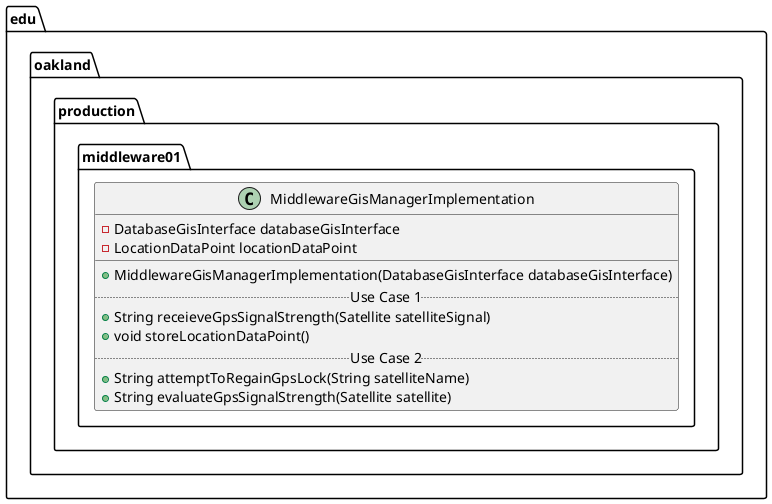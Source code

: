 @startuml MiddlewareGisManagerImplementation

package edu.oakland.production.middleware01 {
    class MiddlewareGisManagerImplementation {
        - DatabaseGisInterface databaseGisInterface
        - LocationDataPoint locationDataPoint
        __
        + MiddlewareGisManagerImplementation(DatabaseGisInterface databaseGisInterface)
        .. Use Case 1 ..
        + String receieveGpsSignalStrength(Satellite satelliteSignal)
        + void storeLocationDataPoint()
        .. Use Case 2 ..
        + String attemptToRegainGpsLock(String satelliteName)
        + String evaluateGpsSignalStrength(Satellite satellite)
    }
}

@enduml
